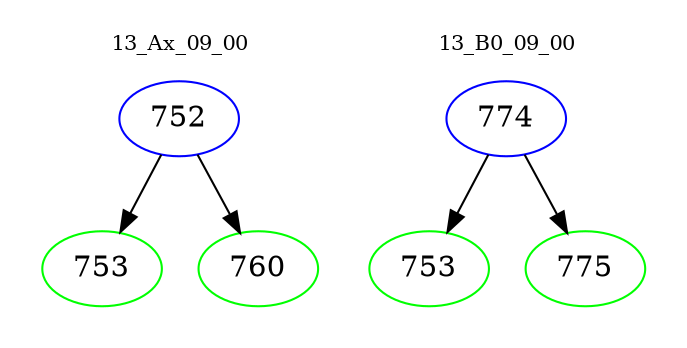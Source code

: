 digraph{
subgraph cluster_0 {
color = white
label = "13_Ax_09_00";
fontsize=10;
T0_752 [label="752", color="blue"]
T0_752 -> T0_753 [color="black"]
T0_753 [label="753", color="green"]
T0_752 -> T0_760 [color="black"]
T0_760 [label="760", color="green"]
}
subgraph cluster_1 {
color = white
label = "13_B0_09_00";
fontsize=10;
T1_774 [label="774", color="blue"]
T1_774 -> T1_753 [color="black"]
T1_753 [label="753", color="green"]
T1_774 -> T1_775 [color="black"]
T1_775 [label="775", color="green"]
}
}

